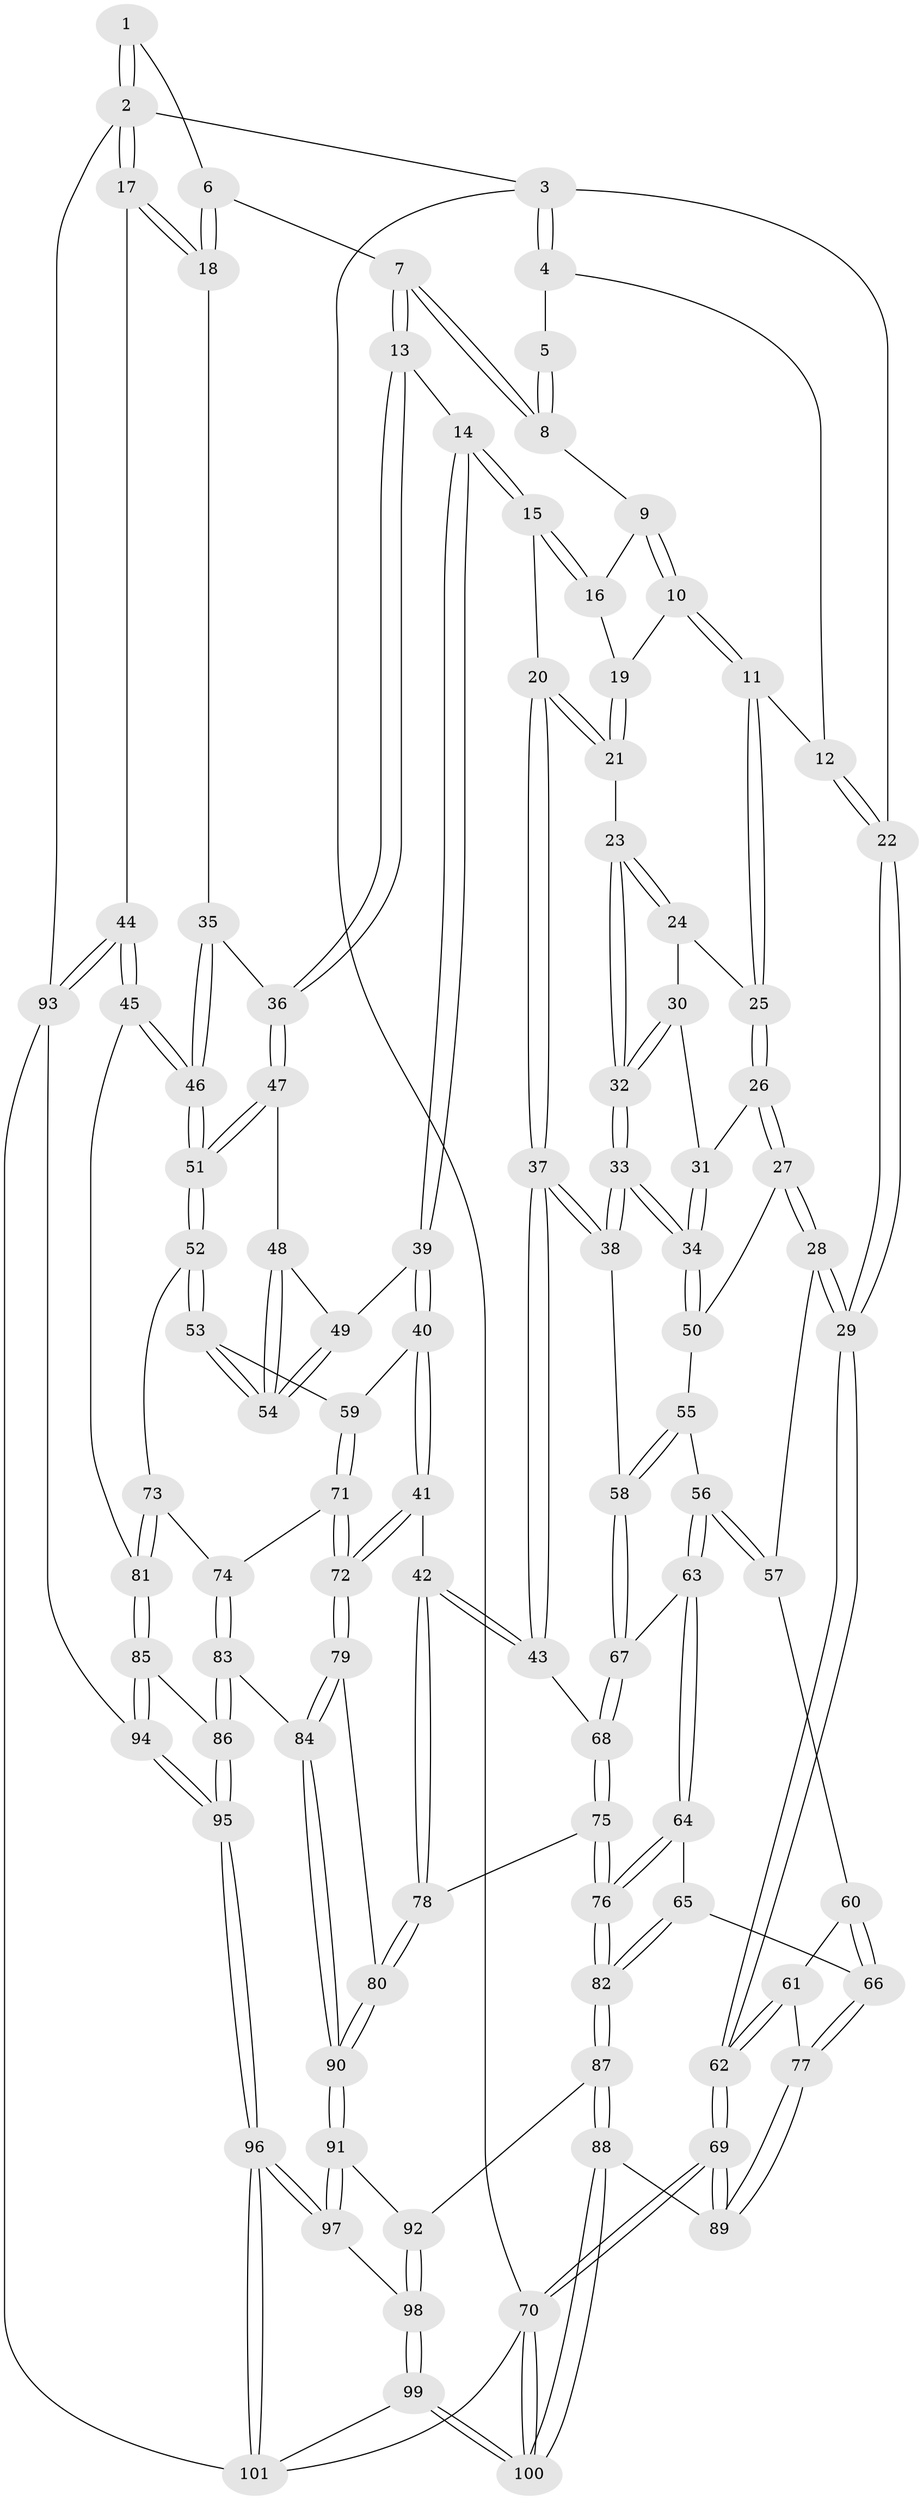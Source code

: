 // Generated by graph-tools (version 1.1) at 2025/38/02/21/25 10:38:58]
// undirected, 101 vertices, 249 edges
graph export_dot {
graph [start="1"]
  node [color=gray90,style=filled];
  1 [pos="+1+0"];
  2 [pos="+1+0"];
  3 [pos="+0+0"];
  4 [pos="+0.21946759251448061+0"];
  5 [pos="+0.5522578146820462+0"];
  6 [pos="+0.8659171397764645+0.08491335855179384"];
  7 [pos="+0.6559978657793971+0.17290455445233496"];
  8 [pos="+0.5859728495216677+0.015493126737593493"];
  9 [pos="+0.456629816065858+0.0896354008364585"];
  10 [pos="+0.29630065410774586+0.1354481129761302"];
  11 [pos="+0.26350724420905564+0.1322829825494433"];
  12 [pos="+0.2474197531144554+0.07782631365539561"];
  13 [pos="+0.6551058315214147+0.1787324271616735"];
  14 [pos="+0.6100765095915042+0.22635533417026296"];
  15 [pos="+0.5481202092780737+0.24045481218617562"];
  16 [pos="+0.4313050788947203+0.18032922130071216"];
  17 [pos="+1+0.3076084812893439"];
  18 [pos="+1+0.23675607042408792"];
  19 [pos="+0.3872841736292026+0.17424213225225846"];
  20 [pos="+0.4400994153472703+0.304833378573039"];
  21 [pos="+0.43128553173927686+0.30387176330004984"];
  22 [pos="+0+0.22137807064752596"];
  23 [pos="+0.4130435187143743+0.30492721695975167"];
  24 [pos="+0.28930307084668394+0.19958560049245544"];
  25 [pos="+0.2560874591132076+0.15978828286022637"];
  26 [pos="+0.1701972692841674+0.2687072949871772"];
  27 [pos="+0.126577748082688+0.30395522822482884"];
  28 [pos="+0.08347233916802672+0.31736067612054175"];
  29 [pos="+0+0.2898332955167823"];
  30 [pos="+0.32170078302798694+0.31828385765094247"];
  31 [pos="+0.2789301406459604+0.32710921387540925"];
  32 [pos="+0.3621479362550941+0.34271221106120153"];
  33 [pos="+0.32745940175334776+0.41627744060461974"];
  34 [pos="+0.3198044029984412+0.41276975781287156"];
  35 [pos="+0.8374385308484191+0.2830989008717404"];
  36 [pos="+0.7746933027835033+0.29013616384911023"];
  37 [pos="+0.4710748021799358+0.4837829154716493"];
  38 [pos="+0.339835799497527+0.44284539457550115"];
  39 [pos="+0.5995783435874982+0.4050314544165984"];
  40 [pos="+0.5962793005302016+0.4099855876232227"];
  41 [pos="+0.5042942292083262+0.5068023222981083"];
  42 [pos="+0.5002890664742321+0.507783245356395"];
  43 [pos="+0.48918236711407337+0.5006771245330607"];
  44 [pos="+1+0.5420061027949536"];
  45 [pos="+1+0.5403749011545392"];
  46 [pos="+1+0.5302475959870206"];
  47 [pos="+0.782065058625432+0.34243770180644595"];
  48 [pos="+0.7501704131012121+0.3962691910087098"];
  49 [pos="+0.6210983830128213+0.41054213926033883"];
  50 [pos="+0.23277818601380051+0.3985864679246303"];
  51 [pos="+0.9549013209422461+0.5150538497610211"];
  52 [pos="+0.786240888961771+0.5215339140533902"];
  53 [pos="+0.7537480038147663+0.5114960242698432"];
  54 [pos="+0.7442948283469017+0.4863978320422345"];
  55 [pos="+0.2272048023814617+0.4367669397723141"];
  56 [pos="+0.18804430681394457+0.5050694896047615"];
  57 [pos="+0.14356076722183247+0.4860859263259371"];
  58 [pos="+0.2919665508343794+0.5061816748382989"];
  59 [pos="+0.7013692829679246+0.5409026905869523"];
  60 [pos="+0.12618615471781164+0.5041041875567502"];
  61 [pos="+0.014839320733761721+0.5444228412345844"];
  62 [pos="+0+0.425198933037116"];
  63 [pos="+0.22557498371851292+0.5440743430002907"];
  64 [pos="+0.21716779225810062+0.56182269471271"];
  65 [pos="+0.16017640071860512+0.6032570941746012"];
  66 [pos="+0.12022108466235697+0.6127973287495122"];
  67 [pos="+0.27790941555330834+0.5338959614165518"];
  68 [pos="+0.31151210883776004+0.5686231560820025"];
  69 [pos="+0+0.79930937860383"];
  70 [pos="+0+1"];
  71 [pos="+0.6730451855517482+0.5680653638890387"];
  72 [pos="+0.6328398255967045+0.5798242413516211"];
  73 [pos="+0.7667352922039685+0.6199223488084384"];
  74 [pos="+0.7154160109232846+0.6217363704976185"];
  75 [pos="+0.3465703463105539+0.6625065960491336"];
  76 [pos="+0.268651908765872+0.7329025487399318"];
  77 [pos="+0.08715314336580489+0.636261215571581"];
  78 [pos="+0.45601925512359065+0.6519865781248144"];
  79 [pos="+0.6285064682347401+0.6360549205742709"];
  80 [pos="+0.49401671366759803+0.7115999203282364"];
  81 [pos="+0.8101674044515342+0.6942478874431866"];
  82 [pos="+0.2602103816871902+0.7464514230368052"];
  83 [pos="+0.7103342397056949+0.7541135837838279"];
  84 [pos="+0.6887430473020733+0.7451539434033981"];
  85 [pos="+0.7785638045623817+0.7422975415299856"];
  86 [pos="+0.7343148321762362+0.7718046921905864"];
  87 [pos="+0.25871748793678573+0.7499144757335862"];
  88 [pos="+0.1594784742871363+0.7854597252312948"];
  89 [pos="+0.0739810998283683+0.7283887460543981"];
  90 [pos="+0.5080380936532884+0.7621664530561897"];
  91 [pos="+0.5066893502781809+0.7664465007322923"];
  92 [pos="+0.31452736615951216+0.8069851978805024"];
  93 [pos="+1+0.735263650521413"];
  94 [pos="+1+0.8271713737463071"];
  95 [pos="+0.7383534944734512+1"];
  96 [pos="+0.7198145677311343+1"];
  97 [pos="+0.5122423469780303+0.8473131312559937"];
  98 [pos="+0.354376732308451+0.9322854604468491"];
  99 [pos="+0.2747555616148711+1"];
  100 [pos="+0.08041557165470717+1"];
  101 [pos="+0.7107827610263954+1"];
  1 -- 2;
  1 -- 2;
  1 -- 6;
  2 -- 3;
  2 -- 17;
  2 -- 17;
  2 -- 93;
  3 -- 4;
  3 -- 4;
  3 -- 22;
  3 -- 70;
  4 -- 5;
  4 -- 12;
  5 -- 8;
  5 -- 8;
  6 -- 7;
  6 -- 18;
  6 -- 18;
  7 -- 8;
  7 -- 8;
  7 -- 13;
  7 -- 13;
  8 -- 9;
  9 -- 10;
  9 -- 10;
  9 -- 16;
  10 -- 11;
  10 -- 11;
  10 -- 19;
  11 -- 12;
  11 -- 25;
  11 -- 25;
  12 -- 22;
  12 -- 22;
  13 -- 14;
  13 -- 36;
  13 -- 36;
  14 -- 15;
  14 -- 15;
  14 -- 39;
  14 -- 39;
  15 -- 16;
  15 -- 16;
  15 -- 20;
  16 -- 19;
  17 -- 18;
  17 -- 18;
  17 -- 44;
  18 -- 35;
  19 -- 21;
  19 -- 21;
  20 -- 21;
  20 -- 21;
  20 -- 37;
  20 -- 37;
  21 -- 23;
  22 -- 29;
  22 -- 29;
  23 -- 24;
  23 -- 24;
  23 -- 32;
  23 -- 32;
  24 -- 25;
  24 -- 30;
  25 -- 26;
  25 -- 26;
  26 -- 27;
  26 -- 27;
  26 -- 31;
  27 -- 28;
  27 -- 28;
  27 -- 50;
  28 -- 29;
  28 -- 29;
  28 -- 57;
  29 -- 62;
  29 -- 62;
  30 -- 31;
  30 -- 32;
  30 -- 32;
  31 -- 34;
  31 -- 34;
  32 -- 33;
  32 -- 33;
  33 -- 34;
  33 -- 34;
  33 -- 38;
  33 -- 38;
  34 -- 50;
  34 -- 50;
  35 -- 36;
  35 -- 46;
  35 -- 46;
  36 -- 47;
  36 -- 47;
  37 -- 38;
  37 -- 38;
  37 -- 43;
  37 -- 43;
  38 -- 58;
  39 -- 40;
  39 -- 40;
  39 -- 49;
  40 -- 41;
  40 -- 41;
  40 -- 59;
  41 -- 42;
  41 -- 72;
  41 -- 72;
  42 -- 43;
  42 -- 43;
  42 -- 78;
  42 -- 78;
  43 -- 68;
  44 -- 45;
  44 -- 45;
  44 -- 93;
  44 -- 93;
  45 -- 46;
  45 -- 46;
  45 -- 81;
  46 -- 51;
  46 -- 51;
  47 -- 48;
  47 -- 51;
  47 -- 51;
  48 -- 49;
  48 -- 54;
  48 -- 54;
  49 -- 54;
  49 -- 54;
  50 -- 55;
  51 -- 52;
  51 -- 52;
  52 -- 53;
  52 -- 53;
  52 -- 73;
  53 -- 54;
  53 -- 54;
  53 -- 59;
  55 -- 56;
  55 -- 58;
  55 -- 58;
  56 -- 57;
  56 -- 57;
  56 -- 63;
  56 -- 63;
  57 -- 60;
  58 -- 67;
  58 -- 67;
  59 -- 71;
  59 -- 71;
  60 -- 61;
  60 -- 66;
  60 -- 66;
  61 -- 62;
  61 -- 62;
  61 -- 77;
  62 -- 69;
  62 -- 69;
  63 -- 64;
  63 -- 64;
  63 -- 67;
  64 -- 65;
  64 -- 76;
  64 -- 76;
  65 -- 66;
  65 -- 82;
  65 -- 82;
  66 -- 77;
  66 -- 77;
  67 -- 68;
  67 -- 68;
  68 -- 75;
  68 -- 75;
  69 -- 70;
  69 -- 70;
  69 -- 89;
  69 -- 89;
  70 -- 100;
  70 -- 100;
  70 -- 101;
  71 -- 72;
  71 -- 72;
  71 -- 74;
  72 -- 79;
  72 -- 79;
  73 -- 74;
  73 -- 81;
  73 -- 81;
  74 -- 83;
  74 -- 83;
  75 -- 76;
  75 -- 76;
  75 -- 78;
  76 -- 82;
  76 -- 82;
  77 -- 89;
  77 -- 89;
  78 -- 80;
  78 -- 80;
  79 -- 80;
  79 -- 84;
  79 -- 84;
  80 -- 90;
  80 -- 90;
  81 -- 85;
  81 -- 85;
  82 -- 87;
  82 -- 87;
  83 -- 84;
  83 -- 86;
  83 -- 86;
  84 -- 90;
  84 -- 90;
  85 -- 86;
  85 -- 94;
  85 -- 94;
  86 -- 95;
  86 -- 95;
  87 -- 88;
  87 -- 88;
  87 -- 92;
  88 -- 89;
  88 -- 100;
  88 -- 100;
  90 -- 91;
  90 -- 91;
  91 -- 92;
  91 -- 97;
  91 -- 97;
  92 -- 98;
  92 -- 98;
  93 -- 94;
  93 -- 101;
  94 -- 95;
  94 -- 95;
  95 -- 96;
  95 -- 96;
  96 -- 97;
  96 -- 97;
  96 -- 101;
  96 -- 101;
  97 -- 98;
  98 -- 99;
  98 -- 99;
  99 -- 100;
  99 -- 100;
  99 -- 101;
}
